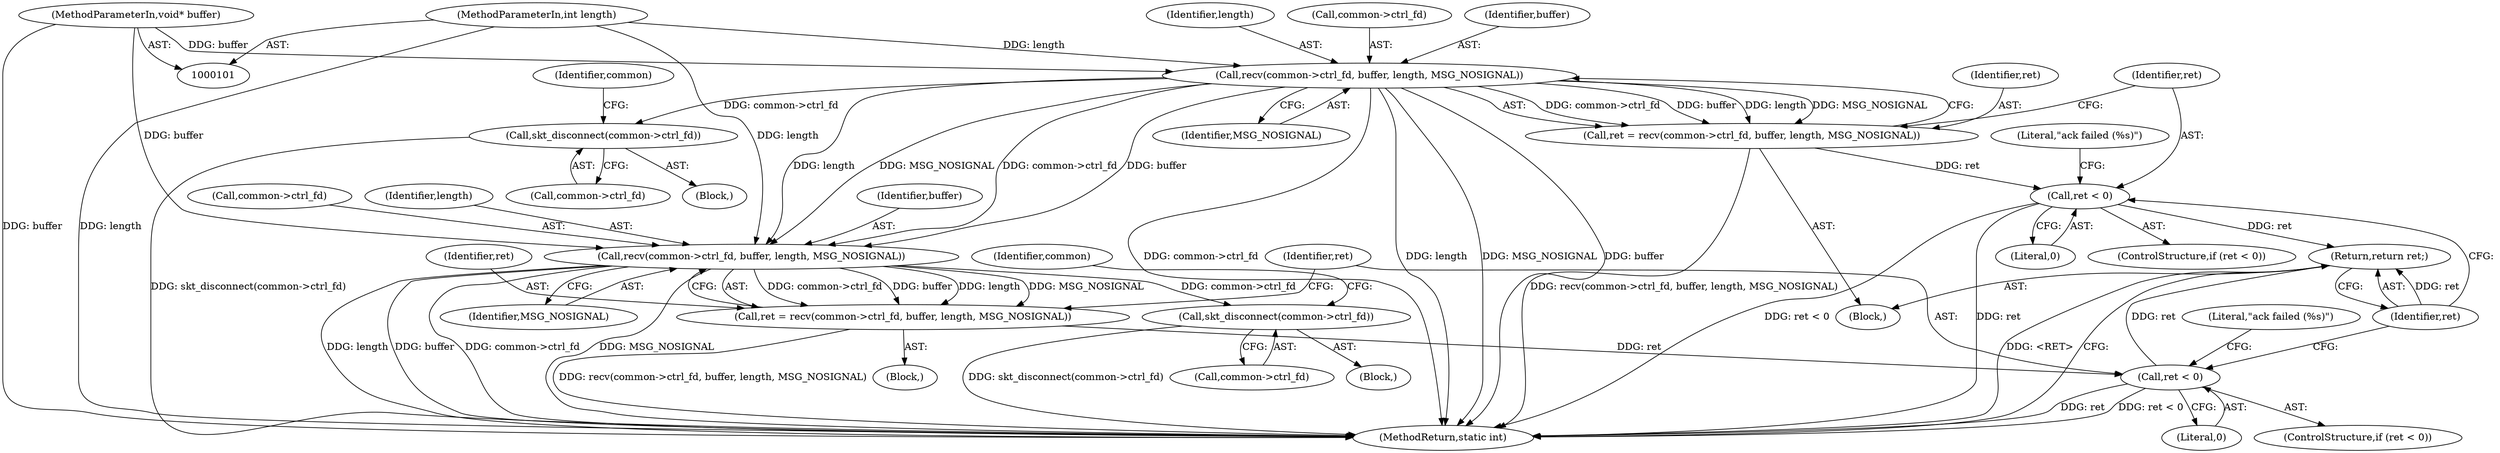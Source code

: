 digraph "0_Android_472271b153c5dc53c28beac55480a8d8434b2d5c_0@API" {
"1000109" [label="(Call,recv(common->ctrl_fd, buffer, length, MSG_NOSIGNAL))"];
"1000103" [label="(MethodParameterIn,void* buffer)"];
"1000104" [label="(MethodParameterIn,int length)"];
"1000107" [label="(Call,ret = recv(common->ctrl_fd, buffer, length, MSG_NOSIGNAL))"];
"1000117" [label="(Call,ret < 0)"];
"1000174" [label="(Return,return ret;)"];
"1000132" [label="(Call,recv(common->ctrl_fd, buffer, length, MSG_NOSIGNAL))"];
"1000130" [label="(Call,ret = recv(common->ctrl_fd, buffer, length, MSG_NOSIGNAL))"];
"1000140" [label="(Call,ret < 0)"];
"1000148" [label="(Call,skt_disconnect(common->ctrl_fd))"];
"1000162" [label="(Call,skt_disconnect(common->ctrl_fd))"];
"1000119" [label="(Literal,0)"];
"1000104" [label="(MethodParameterIn,int length)"];
"1000138" [label="(Identifier,MSG_NOSIGNAL)"];
"1000103" [label="(MethodParameterIn,void* buffer)"];
"1000129" [label="(Block,)"];
"1000116" [label="(ControlStructure,if (ret < 0))"];
"1000163" [label="(Call,common->ctrl_fd)"];
"1000161" [label="(Block,)"];
"1000115" [label="(Identifier,MSG_NOSIGNAL)"];
"1000175" [label="(Identifier,ret)"];
"1000142" [label="(Literal,0)"];
"1000162" [label="(Call,skt_disconnect(common->ctrl_fd))"];
"1000132" [label="(Call,recv(common->ctrl_fd, buffer, length, MSG_NOSIGNAL))"];
"1000122" [label="(Literal,\"ack failed (%s)\")"];
"1000176" [label="(MethodReturn,static int)"];
"1000108" [label="(Identifier,ret)"];
"1000130" [label="(Call,ret = recv(common->ctrl_fd, buffer, length, MSG_NOSIGNAL))"];
"1000148" [label="(Call,skt_disconnect(common->ctrl_fd))"];
"1000109" [label="(Call,recv(common->ctrl_fd, buffer, length, MSG_NOSIGNAL))"];
"1000107" [label="(Call,ret = recv(common->ctrl_fd, buffer, length, MSG_NOSIGNAL))"];
"1000136" [label="(Identifier,buffer)"];
"1000168" [label="(Identifier,common)"];
"1000140" [label="(Call,ret < 0)"];
"1000143" [label="(Block,)"];
"1000154" [label="(Identifier,common)"];
"1000131" [label="(Identifier,ret)"];
"1000174" [label="(Return,return ret;)"];
"1000149" [label="(Call,common->ctrl_fd)"];
"1000133" [label="(Call,common->ctrl_fd)"];
"1000110" [label="(Call,common->ctrl_fd)"];
"1000113" [label="(Identifier,buffer)"];
"1000141" [label="(Identifier,ret)"];
"1000114" [label="(Identifier,length)"];
"1000145" [label="(Literal,\"ack failed (%s)\")"];
"1000105" [label="(Block,)"];
"1000139" [label="(ControlStructure,if (ret < 0))"];
"1000118" [label="(Identifier,ret)"];
"1000137" [label="(Identifier,length)"];
"1000117" [label="(Call,ret < 0)"];
"1000109" -> "1000107"  [label="AST: "];
"1000109" -> "1000115"  [label="CFG: "];
"1000110" -> "1000109"  [label="AST: "];
"1000113" -> "1000109"  [label="AST: "];
"1000114" -> "1000109"  [label="AST: "];
"1000115" -> "1000109"  [label="AST: "];
"1000107" -> "1000109"  [label="CFG: "];
"1000109" -> "1000176"  [label="DDG: length"];
"1000109" -> "1000176"  [label="DDG: MSG_NOSIGNAL"];
"1000109" -> "1000176"  [label="DDG: buffer"];
"1000109" -> "1000176"  [label="DDG: common->ctrl_fd"];
"1000109" -> "1000107"  [label="DDG: common->ctrl_fd"];
"1000109" -> "1000107"  [label="DDG: buffer"];
"1000109" -> "1000107"  [label="DDG: length"];
"1000109" -> "1000107"  [label="DDG: MSG_NOSIGNAL"];
"1000103" -> "1000109"  [label="DDG: buffer"];
"1000104" -> "1000109"  [label="DDG: length"];
"1000109" -> "1000132"  [label="DDG: common->ctrl_fd"];
"1000109" -> "1000132"  [label="DDG: buffer"];
"1000109" -> "1000132"  [label="DDG: length"];
"1000109" -> "1000132"  [label="DDG: MSG_NOSIGNAL"];
"1000109" -> "1000162"  [label="DDG: common->ctrl_fd"];
"1000103" -> "1000101"  [label="AST: "];
"1000103" -> "1000176"  [label="DDG: buffer"];
"1000103" -> "1000132"  [label="DDG: buffer"];
"1000104" -> "1000101"  [label="AST: "];
"1000104" -> "1000176"  [label="DDG: length"];
"1000104" -> "1000132"  [label="DDG: length"];
"1000107" -> "1000105"  [label="AST: "];
"1000108" -> "1000107"  [label="AST: "];
"1000118" -> "1000107"  [label="CFG: "];
"1000107" -> "1000176"  [label="DDG: recv(common->ctrl_fd, buffer, length, MSG_NOSIGNAL)"];
"1000107" -> "1000117"  [label="DDG: ret"];
"1000117" -> "1000116"  [label="AST: "];
"1000117" -> "1000119"  [label="CFG: "];
"1000118" -> "1000117"  [label="AST: "];
"1000119" -> "1000117"  [label="AST: "];
"1000122" -> "1000117"  [label="CFG: "];
"1000175" -> "1000117"  [label="CFG: "];
"1000117" -> "1000176"  [label="DDG: ret < 0"];
"1000117" -> "1000176"  [label="DDG: ret"];
"1000117" -> "1000174"  [label="DDG: ret"];
"1000174" -> "1000105"  [label="AST: "];
"1000174" -> "1000175"  [label="CFG: "];
"1000175" -> "1000174"  [label="AST: "];
"1000176" -> "1000174"  [label="CFG: "];
"1000174" -> "1000176"  [label="DDG: <RET>"];
"1000175" -> "1000174"  [label="DDG: ret"];
"1000140" -> "1000174"  [label="DDG: ret"];
"1000132" -> "1000130"  [label="AST: "];
"1000132" -> "1000138"  [label="CFG: "];
"1000133" -> "1000132"  [label="AST: "];
"1000136" -> "1000132"  [label="AST: "];
"1000137" -> "1000132"  [label="AST: "];
"1000138" -> "1000132"  [label="AST: "];
"1000130" -> "1000132"  [label="CFG: "];
"1000132" -> "1000176"  [label="DDG: buffer"];
"1000132" -> "1000176"  [label="DDG: common->ctrl_fd"];
"1000132" -> "1000176"  [label="DDG: MSG_NOSIGNAL"];
"1000132" -> "1000176"  [label="DDG: length"];
"1000132" -> "1000130"  [label="DDG: common->ctrl_fd"];
"1000132" -> "1000130"  [label="DDG: buffer"];
"1000132" -> "1000130"  [label="DDG: length"];
"1000132" -> "1000130"  [label="DDG: MSG_NOSIGNAL"];
"1000132" -> "1000148"  [label="DDG: common->ctrl_fd"];
"1000130" -> "1000129"  [label="AST: "];
"1000131" -> "1000130"  [label="AST: "];
"1000141" -> "1000130"  [label="CFG: "];
"1000130" -> "1000176"  [label="DDG: recv(common->ctrl_fd, buffer, length, MSG_NOSIGNAL)"];
"1000130" -> "1000140"  [label="DDG: ret"];
"1000140" -> "1000139"  [label="AST: "];
"1000140" -> "1000142"  [label="CFG: "];
"1000141" -> "1000140"  [label="AST: "];
"1000142" -> "1000140"  [label="AST: "];
"1000145" -> "1000140"  [label="CFG: "];
"1000175" -> "1000140"  [label="CFG: "];
"1000140" -> "1000176"  [label="DDG: ret"];
"1000140" -> "1000176"  [label="DDG: ret < 0"];
"1000148" -> "1000143"  [label="AST: "];
"1000148" -> "1000149"  [label="CFG: "];
"1000149" -> "1000148"  [label="AST: "];
"1000154" -> "1000148"  [label="CFG: "];
"1000148" -> "1000176"  [label="DDG: skt_disconnect(common->ctrl_fd)"];
"1000162" -> "1000161"  [label="AST: "];
"1000162" -> "1000163"  [label="CFG: "];
"1000163" -> "1000162"  [label="AST: "];
"1000168" -> "1000162"  [label="CFG: "];
"1000162" -> "1000176"  [label="DDG: skt_disconnect(common->ctrl_fd)"];
}
